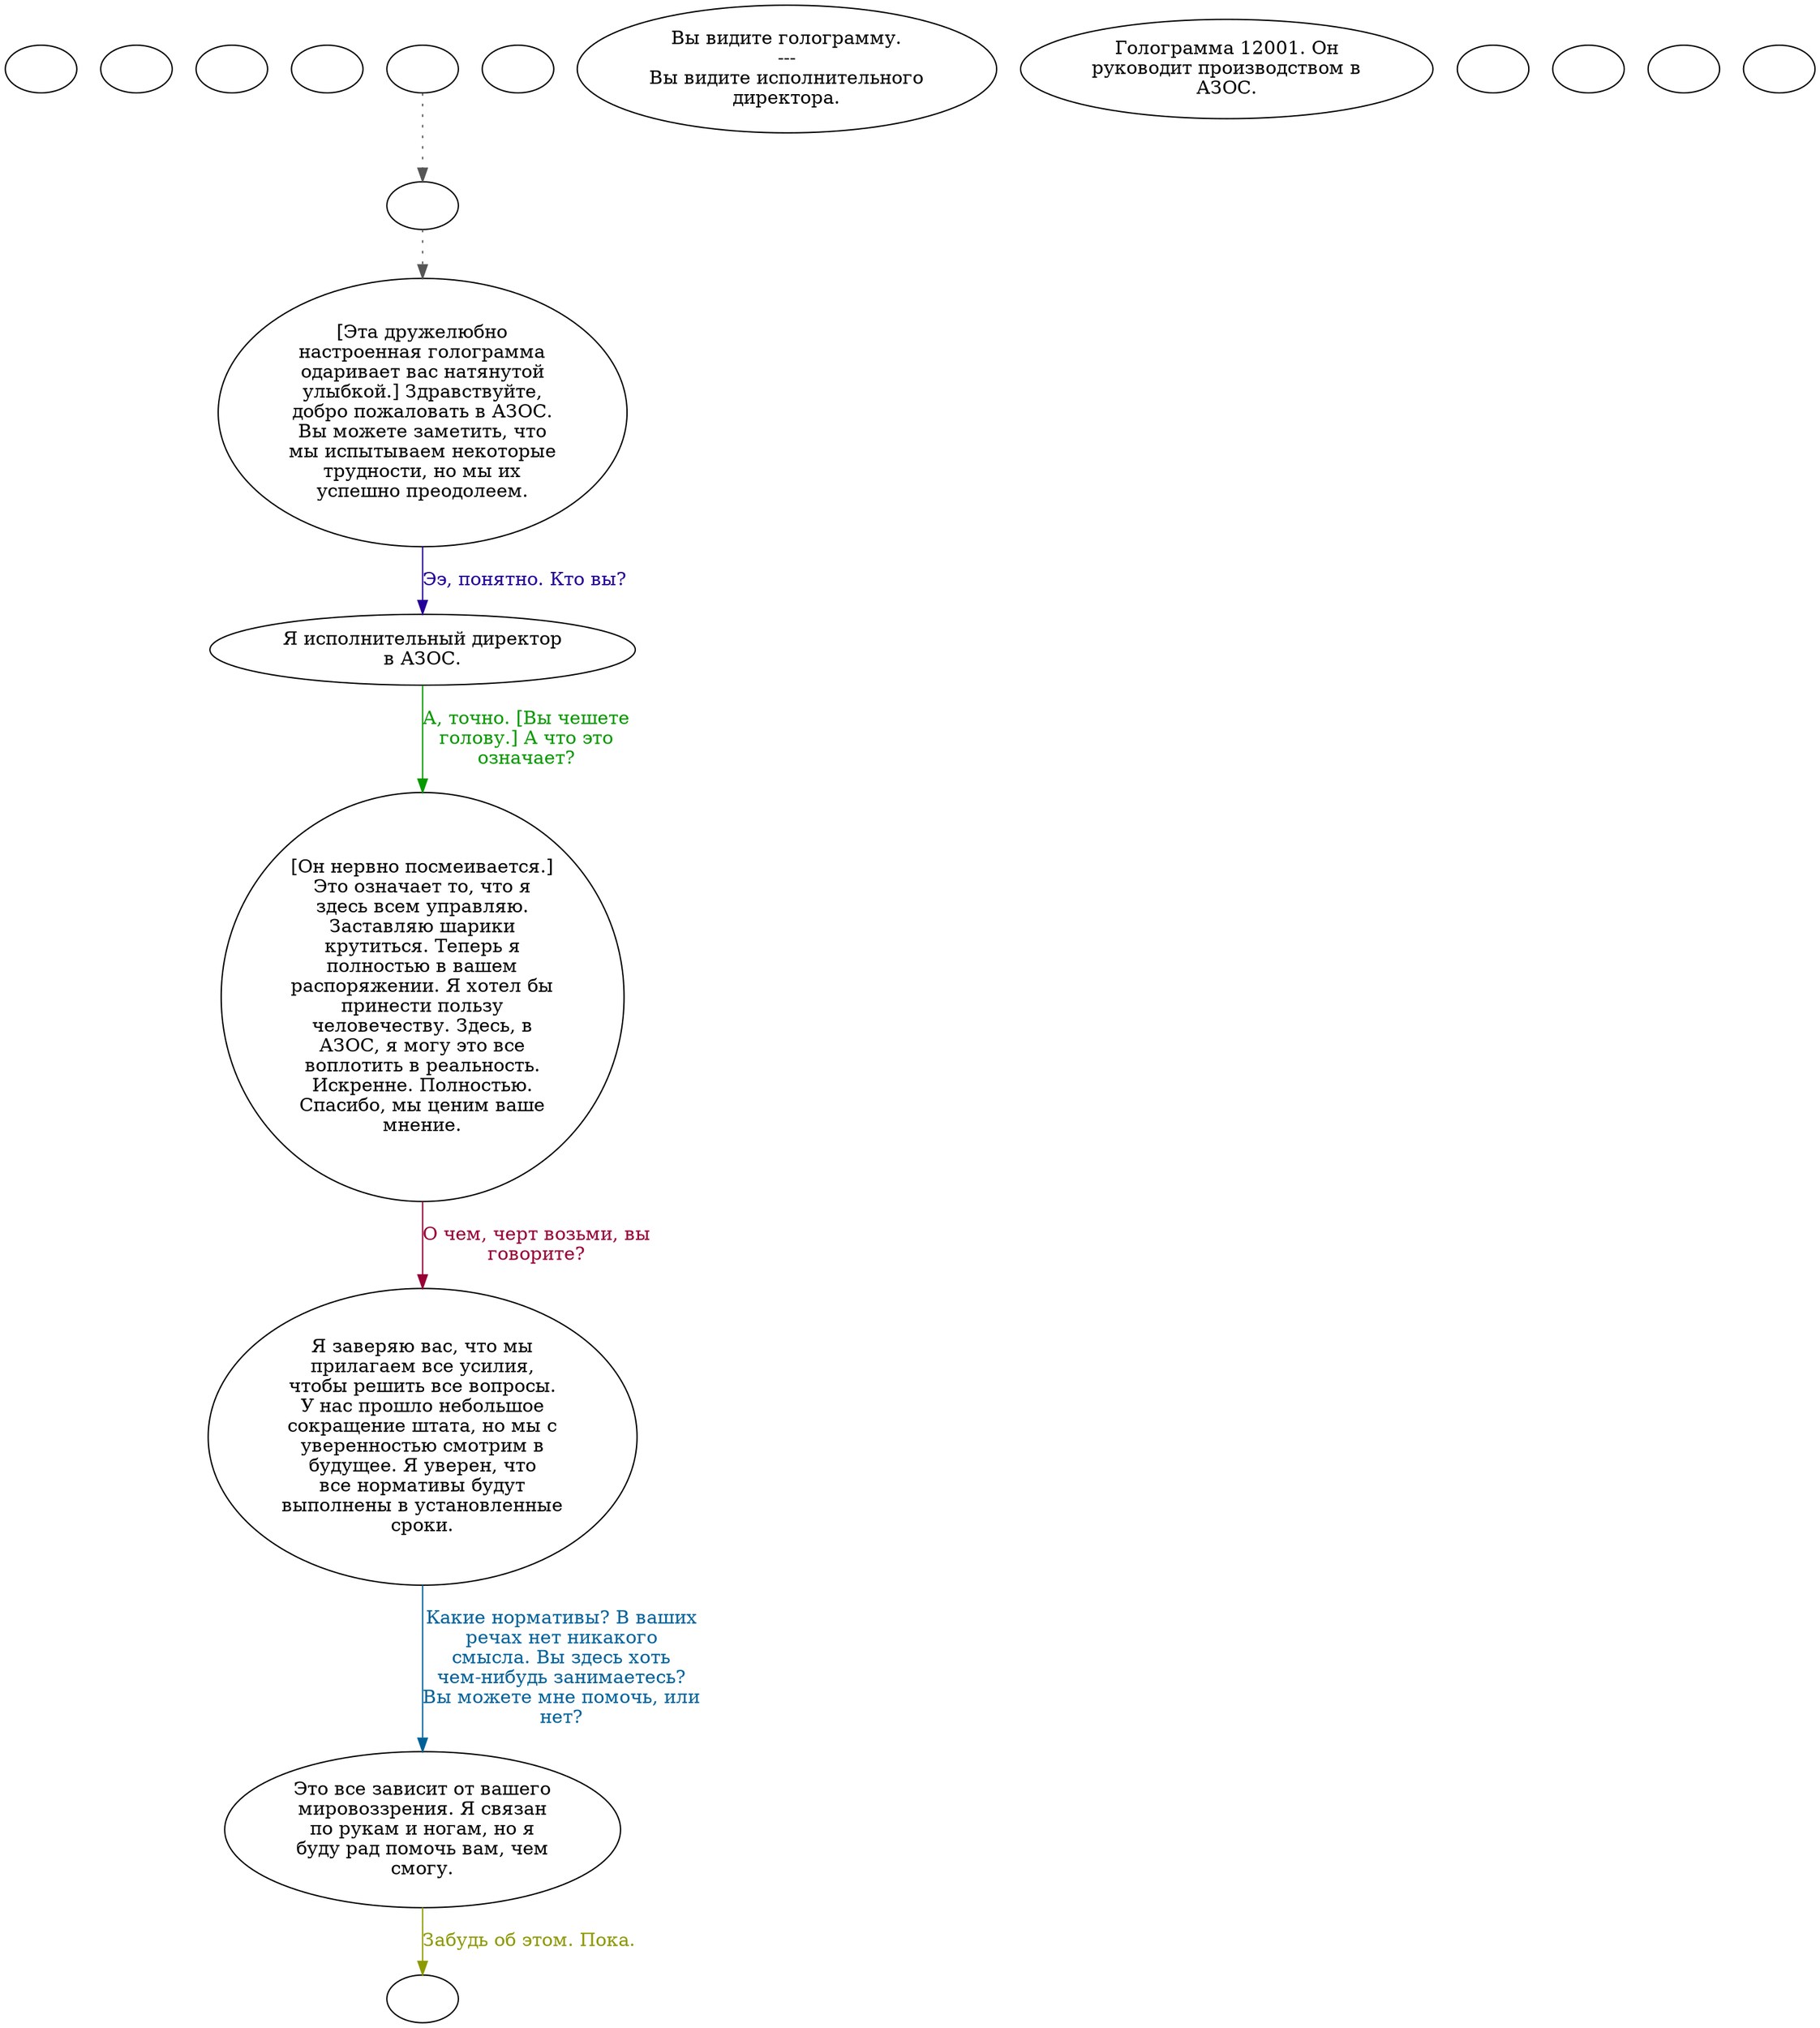 digraph epac5 {
  "start" [style=filled       fillcolor="#FFFFFF"       color="#000000"]
  "start" [label=""]
  "combat_p_proc" [style=filled       fillcolor="#FFFFFF"       color="#000000"]
  "combat_p_proc" [label=""]
  "critter_p_proc" [style=filled       fillcolor="#FFFFFF"       color="#000000"]
  "critter_p_proc" [label=""]
  "pickup_p_proc" [style=filled       fillcolor="#FFFFFF"       color="#000000"]
  "pickup_p_proc" [label=""]
  "talk_p_proc" [style=filled       fillcolor="#FFFFFF"       color="#000000"]
  "talk_p_proc" -> "talk_two_p_proc" [style=dotted color="#555555"]
  "talk_p_proc" [label=""]
  "destroy_p_proc" [style=filled       fillcolor="#FFFFFF"       color="#000000"]
  "destroy_p_proc" [label=""]
  "look_at_p_proc" [style=filled       fillcolor="#FFFFFF"       color="#000000"]
  "look_at_p_proc" [label="Вы видите голограмму.\n---\nВы видите исполнительного\nдиректора."]
  "description_p_proc" [style=filled       fillcolor="#FFFFFF"       color="#000000"]
  "description_p_proc" [label="Голограмма 12001. Он\nруководит производством в\nАЗОС."]
  "use_skill_on_p_proc" [style=filled       fillcolor="#FFFFFF"       color="#000000"]
  "use_skill_on_p_proc" [label=""]
  "damage_p_proc" [style=filled       fillcolor="#FFFFFF"       color="#000000"]
  "damage_p_proc" [label=""]
  "map_enter_p_proc" [style=filled       fillcolor="#FFFFFF"       color="#000000"]
  "map_enter_p_proc" [label=""]
  "timed_event_p_proc" [style=filled       fillcolor="#FFFFFF"       color="#000000"]
  "timed_event_p_proc" [label=""]
  "Node999" [style=filled       fillcolor="#FFFFFF"       color="#000000"]
  "Node999" [label=""]
  "Node001" [style=filled       fillcolor="#FFFFFF"       color="#000000"]
  "Node001" [label="[Эта дружелюбно\nнастроенная голограмма\nодаривает вас натянутой\nулыбкой.] Здравствуйте,\nдобро пожаловать в АЗОС.\nВы можете заметить, что\nмы испытываем некоторые\nтрудности, но мы их\nуспешно преодолеем."]
  "Node001" -> "Node002" [label="Ээ, понятно. Кто вы?" color="#250099" fontcolor="#250099"]
  "Node002" [style=filled       fillcolor="#FFFFFF"       color="#000000"]
  "Node002" [label="Я исполнительный директор\nв АЗОС."]
  "Node002" -> "Node003" [label="А, точно. [Вы чешете\nголову.] А что это\nозначает?" color="#079900" fontcolor="#079900"]
  "Node003" [style=filled       fillcolor="#FFFFFF"       color="#000000"]
  "Node003" [label="[Он нервно посмеивается.]\nЭто означает то, что я\nздесь всем управляю.\nЗаставляю шарики\nкрутиться. Теперь я\nполностью в вашем\nраспоряжении. Я хотел бы\nпринести пользу\nчеловечеству. Здесь, в\nАЗОС, я могу это все\nвоплотить в реальность.\nИскренне. Полностью.\nСпасибо, мы ценим ваше\nмнение."]
  "Node003" -> "Node004" [label="О чем, черт возьми, вы\nговорите?" color="#990034" fontcolor="#990034"]
  "Node004" [style=filled       fillcolor="#FFFFFF"       color="#000000"]
  "Node004" [label="Я заверяю вас, что мы\nприлагаем все усилия,\nчтобы решить все вопросы.\nУ нас прошло небольшое\nсокращение штата, но мы с\nуверенностью смотрим в\nбудущее. Я уверен, что\nвсе нормативы будут\nвыполнены в установленные\nсроки."]
  "Node004" -> "Node005" [label="Какие нормативы? В ваших\nречах нет никакого\nсмысла. Вы здесь хоть\nчем-нибудь занимаетесь?\nВы можете мне помочь, или\nнет?" color="#006199" fontcolor="#006199"]
  "Node005" [style=filled       fillcolor="#FFFFFF"       color="#000000"]
  "Node005" [label="Это все зависит от вашего\nмировоззрения. Я связан\nпо рукам и ногам, но я\nбуду рад помочь вам, чем\nсмогу."]
  "Node005" -> "Node999" [label="Забудь об этом. Пока." color="#8D9900" fontcolor="#8D9900"]
  "talk_two_p_proc" [style=filled       fillcolor="#FFFFFF"       color="#000000"]
  "talk_two_p_proc" -> "Node001" [style=dotted color="#555555"]
  "talk_two_p_proc" [label=""]
}